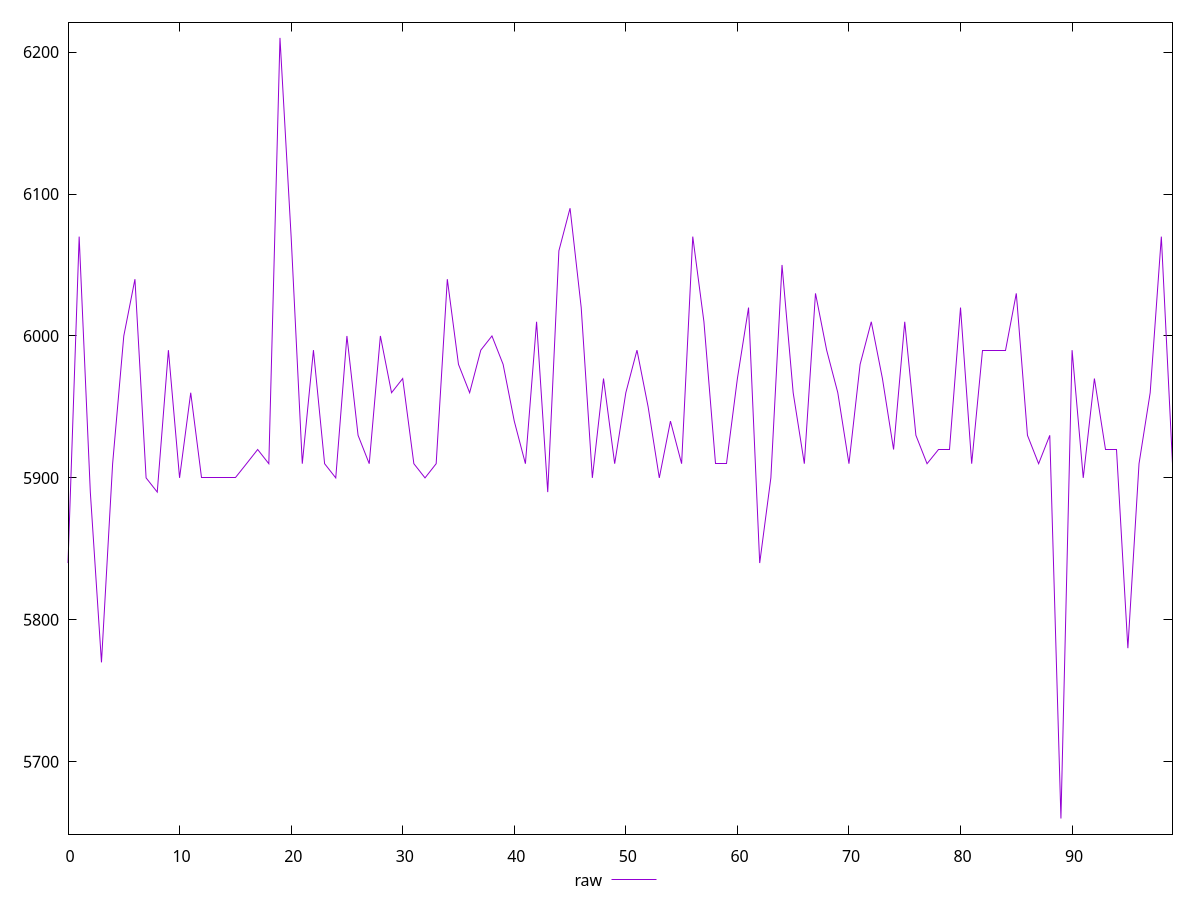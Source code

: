 reset

$raw <<EOF
0 5840
1 6070
2 5890
3 5770
4 5910
5 6000
6 6040
7 5900
8 5890
9 5990
10 5900
11 5960
12 5900
13 5900
14 5900
15 5900
16 5910
17 5920
18 5910
19 6210
20 6070
21 5910
22 5990
23 5910
24 5900
25 6000
26 5930
27 5910
28 6000
29 5960
30 5970
31 5910
32 5900
33 5910
34 6040
35 5980
36 5960
37 5990
38 6000
39 5980
40 5940
41 5910
42 6010
43 5890
44 6060
45 6090
46 6020
47 5900
48 5970
49 5910
50 5960
51 5990
52 5950
53 5900
54 5940
55 5910
56 6070
57 6010
58 5910
59 5910
60 5970
61 6020
62 5840
63 5900
64 6050
65 5960
66 5910
67 6030
68 5990
69 5960
70 5910
71 5980
72 6010
73 5970
74 5920
75 6010
76 5930
77 5910
78 5920
79 5920
80 6020
81 5910
82 5990
83 5990
84 5990
85 6030
86 5930
87 5910
88 5930
89 5660
90 5990
91 5900
92 5970
93 5920
94 5920
95 5780
96 5910
97 5960
98 6070
99 5910
EOF

set key outside below
set xrange [0:99]
set yrange [5649:6221]
set trange [5649:6221]
set terminal svg size 640, 500 enhanced background rgb 'white'
set output "report_0_00242021-02-20T12:25:28.543Z/unused-javascript/samples/pages+cached/raw/values.svg"

plot $raw title "raw" with line

reset
